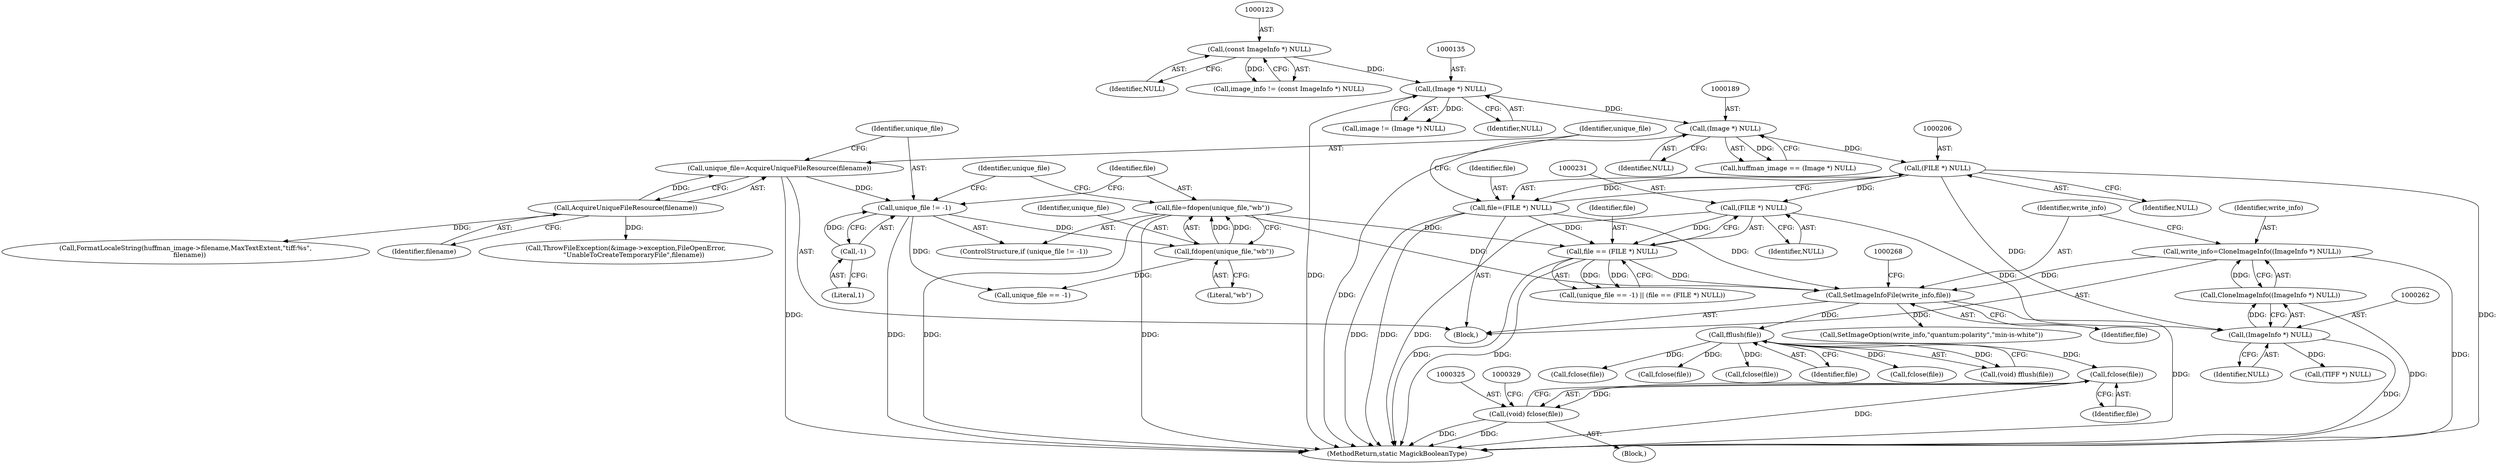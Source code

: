 digraph "0_ImageMagick_10b3823a7619ed22d42764733eb052c4159bc8c1_3@API" {
"1000326" [label="(Call,fclose(file))"];
"1000300" [label="(Call,fflush(file))"];
"1000264" [label="(Call,SetImageInfoFile(write_info,file))"];
"1000258" [label="(Call,write_info=CloneImageInfo((ImageInfo *) NULL))"];
"1000260" [label="(Call,CloneImageInfo((ImageInfo *) NULL))"];
"1000261" [label="(Call,(ImageInfo *) NULL)"];
"1000205" [label="(Call,(FILE *) NULL)"];
"1000188" [label="(Call,(Image *) NULL)"];
"1000134" [label="(Call,(Image *) NULL)"];
"1000122" [label="(Call,(const ImageInfo *) NULL)"];
"1000230" [label="(Call,(FILE *) NULL)"];
"1000228" [label="(Call,file == (FILE *) NULL)"];
"1000217" [label="(Call,file=fdopen(unique_file,\"wb\"))"];
"1000219" [label="(Call,fdopen(unique_file,\"wb\"))"];
"1000213" [label="(Call,unique_file != -1)"];
"1000208" [label="(Call,unique_file=AcquireUniqueFileResource(filename))"];
"1000210" [label="(Call,AcquireUniqueFileResource(filename))"];
"1000215" [label="(Call,-1)"];
"1000203" [label="(Call,file=(FILE *) NULL)"];
"1000324" [label="(Call,(void) fclose(file))"];
"1000300" [label="(Call,fflush(file))"];
"1000324" [label="(Call,(void) fclose(file))"];
"1000217" [label="(Call,file=fdopen(unique_file,\"wb\"))"];
"1000219" [label="(Call,fdopen(unique_file,\"wb\"))"];
"1000263" [label="(Identifier,NULL)"];
"1000224" [label="(Call,unique_file == -1)"];
"1000246" [label="(Call,FormatLocaleString(huffman_image->filename,MaxTextExtent,\"tiff:%s\",\n    filename))"];
"1000352" [label="(Call,fclose(file))"];
"1000261" [label="(Call,(ImageInfo *) NULL)"];
"1000225" [label="(Identifier,unique_file)"];
"1000326" [label="(Call,fclose(file))"];
"1000215" [label="(Call,-1)"];
"1000265" [label="(Identifier,write_info)"];
"1000132" [label="(Call,image != (Image *) NULL)"];
"1000122" [label="(Call,(const ImageInfo *) NULL)"];
"1000213" [label="(Call,unique_file != -1)"];
"1000232" [label="(Identifier,NULL)"];
"1000266" [label="(Identifier,file)"];
"1000204" [label="(Identifier,file)"];
"1000214" [label="(Identifier,unique_file)"];
"1000203" [label="(Call,file=(FILE *) NULL)"];
"1000211" [label="(Identifier,filename)"];
"1000136" [label="(Identifier,NULL)"];
"1000209" [label="(Identifier,unique_file)"];
"1000216" [label="(Literal,1)"];
"1000229" [label="(Identifier,file)"];
"1000188" [label="(Call,(Image *) NULL)"];
"1000264" [label="(Call,SetImageInfoFile(write_info,file))"];
"1000511" [label="(Call,fclose(file))"];
"1000205" [label="(Call,(FILE *) NULL)"];
"1000134" [label="(Call,(Image *) NULL)"];
"1000210" [label="(Call,AcquireUniqueFileResource(filename))"];
"1000230" [label="(Call,(FILE *) NULL)"];
"1000258" [label="(Call,write_info=CloneImageInfo((ImageInfo *) NULL))"];
"1000124" [label="(Identifier,NULL)"];
"1000523" [label="(MethodReturn,static MagickBooleanType)"];
"1000310" [label="(Block,)"];
"1000260" [label="(Call,CloneImageInfo((ImageInfo *) NULL))"];
"1000289" [label="(Call,SetImageOption(write_info,\"quantum:polarity\",\"min-is-white\"))"];
"1000190" [label="(Identifier,NULL)"];
"1000301" [label="(Identifier,file)"];
"1000186" [label="(Call,huffman_image == (Image *) NULL)"];
"1000208" [label="(Call,unique_file=AcquireUniqueFileResource(filename))"];
"1000327" [label="(Identifier,file)"];
"1000220" [label="(Identifier,unique_file)"];
"1000218" [label="(Identifier,file)"];
"1000259" [label="(Identifier,write_info)"];
"1000223" [label="(Call,(unique_file == -1) || (file == (FILE *) NULL))"];
"1000212" [label="(ControlStructure,if (unique_file != -1))"];
"1000221" [label="(Literal,\"wb\")"];
"1000120" [label="(Call,image_info != (const ImageInfo *) NULL)"];
"1000207" [label="(Identifier,NULL)"];
"1000106" [label="(Block,)"];
"1000228" [label="(Call,file == (FILE *) NULL)"];
"1000449" [label="(Call,fclose(file))"];
"1000298" [label="(Call,(void) fflush(file))"];
"1000342" [label="(Call,(TIFF *) NULL)"];
"1000234" [label="(Call,ThrowFileException(&image->exception,FileOpenError,\n        \"UnableToCreateTemporaryFile\",filename))"];
"1000387" [label="(Call,fclose(file))"];
"1000326" -> "1000324"  [label="AST: "];
"1000326" -> "1000327"  [label="CFG: "];
"1000327" -> "1000326"  [label="AST: "];
"1000324" -> "1000326"  [label="CFG: "];
"1000326" -> "1000523"  [label="DDG: "];
"1000326" -> "1000324"  [label="DDG: "];
"1000300" -> "1000326"  [label="DDG: "];
"1000300" -> "1000298"  [label="AST: "];
"1000300" -> "1000301"  [label="CFG: "];
"1000301" -> "1000300"  [label="AST: "];
"1000298" -> "1000300"  [label="CFG: "];
"1000300" -> "1000298"  [label="DDG: "];
"1000264" -> "1000300"  [label="DDG: "];
"1000300" -> "1000352"  [label="DDG: "];
"1000300" -> "1000387"  [label="DDG: "];
"1000300" -> "1000449"  [label="DDG: "];
"1000300" -> "1000511"  [label="DDG: "];
"1000264" -> "1000106"  [label="AST: "];
"1000264" -> "1000266"  [label="CFG: "];
"1000265" -> "1000264"  [label="AST: "];
"1000266" -> "1000264"  [label="AST: "];
"1000268" -> "1000264"  [label="CFG: "];
"1000264" -> "1000523"  [label="DDG: "];
"1000258" -> "1000264"  [label="DDG: "];
"1000228" -> "1000264"  [label="DDG: "];
"1000217" -> "1000264"  [label="DDG: "];
"1000203" -> "1000264"  [label="DDG: "];
"1000264" -> "1000289"  [label="DDG: "];
"1000258" -> "1000106"  [label="AST: "];
"1000258" -> "1000260"  [label="CFG: "];
"1000259" -> "1000258"  [label="AST: "];
"1000260" -> "1000258"  [label="AST: "];
"1000265" -> "1000258"  [label="CFG: "];
"1000258" -> "1000523"  [label="DDG: "];
"1000260" -> "1000258"  [label="DDG: "];
"1000260" -> "1000261"  [label="CFG: "];
"1000261" -> "1000260"  [label="AST: "];
"1000260" -> "1000523"  [label="DDG: "];
"1000261" -> "1000260"  [label="DDG: "];
"1000261" -> "1000263"  [label="CFG: "];
"1000262" -> "1000261"  [label="AST: "];
"1000263" -> "1000261"  [label="AST: "];
"1000261" -> "1000523"  [label="DDG: "];
"1000205" -> "1000261"  [label="DDG: "];
"1000230" -> "1000261"  [label="DDG: "];
"1000261" -> "1000342"  [label="DDG: "];
"1000205" -> "1000203"  [label="AST: "];
"1000205" -> "1000207"  [label="CFG: "];
"1000206" -> "1000205"  [label="AST: "];
"1000207" -> "1000205"  [label="AST: "];
"1000203" -> "1000205"  [label="CFG: "];
"1000205" -> "1000523"  [label="DDG: "];
"1000205" -> "1000203"  [label="DDG: "];
"1000188" -> "1000205"  [label="DDG: "];
"1000205" -> "1000230"  [label="DDG: "];
"1000188" -> "1000186"  [label="AST: "];
"1000188" -> "1000190"  [label="CFG: "];
"1000189" -> "1000188"  [label="AST: "];
"1000190" -> "1000188"  [label="AST: "];
"1000186" -> "1000188"  [label="CFG: "];
"1000188" -> "1000523"  [label="DDG: "];
"1000188" -> "1000186"  [label="DDG: "];
"1000134" -> "1000188"  [label="DDG: "];
"1000134" -> "1000132"  [label="AST: "];
"1000134" -> "1000136"  [label="CFG: "];
"1000135" -> "1000134"  [label="AST: "];
"1000136" -> "1000134"  [label="AST: "];
"1000132" -> "1000134"  [label="CFG: "];
"1000134" -> "1000523"  [label="DDG: "];
"1000134" -> "1000132"  [label="DDG: "];
"1000122" -> "1000134"  [label="DDG: "];
"1000122" -> "1000120"  [label="AST: "];
"1000122" -> "1000124"  [label="CFG: "];
"1000123" -> "1000122"  [label="AST: "];
"1000124" -> "1000122"  [label="AST: "];
"1000120" -> "1000122"  [label="CFG: "];
"1000122" -> "1000120"  [label="DDG: "];
"1000230" -> "1000228"  [label="AST: "];
"1000230" -> "1000232"  [label="CFG: "];
"1000231" -> "1000230"  [label="AST: "];
"1000232" -> "1000230"  [label="AST: "];
"1000228" -> "1000230"  [label="CFG: "];
"1000230" -> "1000523"  [label="DDG: "];
"1000230" -> "1000228"  [label="DDG: "];
"1000228" -> "1000223"  [label="AST: "];
"1000229" -> "1000228"  [label="AST: "];
"1000223" -> "1000228"  [label="CFG: "];
"1000228" -> "1000523"  [label="DDG: "];
"1000228" -> "1000523"  [label="DDG: "];
"1000228" -> "1000223"  [label="DDG: "];
"1000228" -> "1000223"  [label="DDG: "];
"1000217" -> "1000228"  [label="DDG: "];
"1000203" -> "1000228"  [label="DDG: "];
"1000217" -> "1000212"  [label="AST: "];
"1000217" -> "1000219"  [label="CFG: "];
"1000218" -> "1000217"  [label="AST: "];
"1000219" -> "1000217"  [label="AST: "];
"1000225" -> "1000217"  [label="CFG: "];
"1000217" -> "1000523"  [label="DDG: "];
"1000217" -> "1000523"  [label="DDG: "];
"1000219" -> "1000217"  [label="DDG: "];
"1000219" -> "1000217"  [label="DDG: "];
"1000219" -> "1000221"  [label="CFG: "];
"1000220" -> "1000219"  [label="AST: "];
"1000221" -> "1000219"  [label="AST: "];
"1000213" -> "1000219"  [label="DDG: "];
"1000219" -> "1000224"  [label="DDG: "];
"1000213" -> "1000212"  [label="AST: "];
"1000213" -> "1000215"  [label="CFG: "];
"1000214" -> "1000213"  [label="AST: "];
"1000215" -> "1000213"  [label="AST: "];
"1000218" -> "1000213"  [label="CFG: "];
"1000225" -> "1000213"  [label="CFG: "];
"1000213" -> "1000523"  [label="DDG: "];
"1000208" -> "1000213"  [label="DDG: "];
"1000215" -> "1000213"  [label="DDG: "];
"1000213" -> "1000224"  [label="DDG: "];
"1000208" -> "1000106"  [label="AST: "];
"1000208" -> "1000210"  [label="CFG: "];
"1000209" -> "1000208"  [label="AST: "];
"1000210" -> "1000208"  [label="AST: "];
"1000214" -> "1000208"  [label="CFG: "];
"1000208" -> "1000523"  [label="DDG: "];
"1000210" -> "1000208"  [label="DDG: "];
"1000210" -> "1000211"  [label="CFG: "];
"1000211" -> "1000210"  [label="AST: "];
"1000210" -> "1000234"  [label="DDG: "];
"1000210" -> "1000246"  [label="DDG: "];
"1000215" -> "1000216"  [label="CFG: "];
"1000216" -> "1000215"  [label="AST: "];
"1000203" -> "1000106"  [label="AST: "];
"1000204" -> "1000203"  [label="AST: "];
"1000209" -> "1000203"  [label="CFG: "];
"1000203" -> "1000523"  [label="DDG: "];
"1000203" -> "1000523"  [label="DDG: "];
"1000324" -> "1000310"  [label="AST: "];
"1000325" -> "1000324"  [label="AST: "];
"1000329" -> "1000324"  [label="CFG: "];
"1000324" -> "1000523"  [label="DDG: "];
"1000324" -> "1000523"  [label="DDG: "];
}
